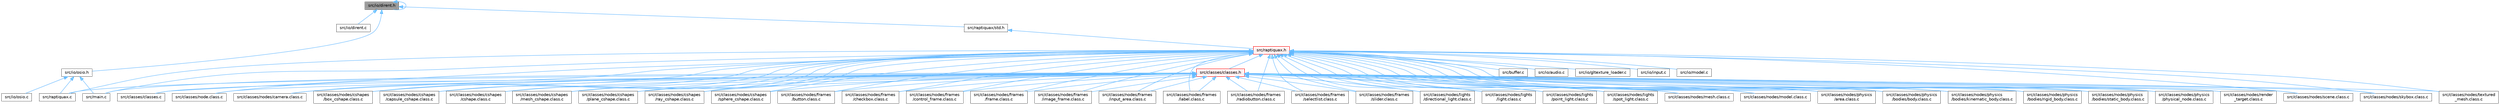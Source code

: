 digraph "src/io/dirent.h"
{
 // LATEX_PDF_SIZE
  bgcolor="transparent";
  edge [fontname=Helvetica,fontsize=10,labelfontname=Helvetica,labelfontsize=10];
  node [fontname=Helvetica,fontsize=10,shape=box,height=0.2,width=0.4];
  Node1 [id="Node000001",label="src/io/dirent.h",height=0.2,width=0.4,color="gray40", fillcolor="grey60", style="filled", fontcolor="black",tooltip=" "];
  Node1 -> Node2 [id="edge1_Node000001_Node000002",dir="back",color="steelblue1",style="solid",tooltip=" "];
  Node2 [id="Node000002",label="src/io/dirent.c",height=0.2,width=0.4,color="grey40", fillcolor="white", style="filled",URL="$dirent_8c.html",tooltip=" "];
  Node1 -> Node1 [id="edge2_Node000001_Node000001",dir="back",color="steelblue1",style="solid",tooltip=" "];
  Node1 -> Node3 [id="edge3_Node000001_Node000003",dir="back",color="steelblue1",style="solid",tooltip=" "];
  Node3 [id="Node000003",label="src/io/osio.h",height=0.2,width=0.4,color="grey40", fillcolor="white", style="filled",URL="$osio_8h.html",tooltip="File operations and error handling for the project."];
  Node3 -> Node4 [id="edge4_Node000003_Node000004",dir="back",color="steelblue1",style="solid",tooltip=" "];
  Node4 [id="Node000004",label="src/io/osio.c",height=0.2,width=0.4,color="grey40", fillcolor="white", style="filled",URL="$osio_8c.html",tooltip=" "];
  Node3 -> Node5 [id="edge5_Node000003_Node000005",dir="back",color="steelblue1",style="solid",tooltip=" "];
  Node5 [id="Node000005",label="src/main.c",height=0.2,width=0.4,color="grey40", fillcolor="white", style="filled",URL="$main_8c.html",tooltip=" "];
  Node3 -> Node6 [id="edge6_Node000003_Node000006",dir="back",color="steelblue1",style="solid",tooltip=" "];
  Node6 [id="Node000006",label="src/raptiquax.c",height=0.2,width=0.4,color="grey40", fillcolor="white", style="filled",URL="$raptiquax_8c.html",tooltip=" "];
  Node1 -> Node7 [id="edge7_Node000001_Node000007",dir="back",color="steelblue1",style="solid",tooltip=" "];
  Node7 [id="Node000007",label="src/raptiquax/std.h",height=0.2,width=0.4,color="grey40", fillcolor="white", style="filled",URL="$std_8h.html",tooltip=" "];
  Node7 -> Node8 [id="edge8_Node000007_Node000008",dir="back",color="steelblue1",style="solid",tooltip=" "];
  Node8 [id="Node000008",label="src/raptiquax.h",height=0.2,width=0.4,color="red", fillcolor="#FFF0F0", style="filled",URL="$raptiquax_8h.html",tooltip="This file contains type definitions for fixed-width integer types and floating-point types."];
  Node8 -> Node9 [id="edge9_Node000008_Node000009",dir="back",color="steelblue1",style="solid",tooltip=" "];
  Node9 [id="Node000009",label="src/buffer.c",height=0.2,width=0.4,color="grey40", fillcolor="white", style="filled",URL="$buffer_8c.html",tooltip=" "];
  Node8 -> Node10 [id="edge10_Node000008_Node000010",dir="back",color="steelblue1",style="solid",tooltip=" "];
  Node10 [id="Node000010",label="src/classes/classes.c",height=0.2,width=0.4,color="grey40", fillcolor="white", style="filled",URL="$classes_8c.html",tooltip=" "];
  Node8 -> Node11 [id="edge11_Node000008_Node000011",dir="back",color="steelblue1",style="solid",tooltip=" "];
  Node11 [id="Node000011",label="src/classes/classes.h",height=0.2,width=0.4,color="red", fillcolor="#FFF0F0", style="filled",URL="$classes_8h.html",tooltip=" "];
  Node11 -> Node10 [id="edge12_Node000011_Node000010",dir="back",color="steelblue1",style="solid",tooltip=" "];
  Node11 -> Node12 [id="edge13_Node000011_Node000012",dir="back",color="steelblue1",style="solid",tooltip=" "];
  Node12 [id="Node000012",label="src/classes/node.class.c",height=0.2,width=0.4,color="grey40", fillcolor="white", style="filled",URL="$node_8class_8c.html",tooltip="Implementation of the node class for the ProjetSDLOpenGLL2 project."];
  Node11 -> Node13 [id="edge14_Node000011_Node000013",dir="back",color="steelblue1",style="solid",tooltip=" "];
  Node13 [id="Node000013",label="src/classes/nodes/camera.class.c",height=0.2,width=0.4,color="grey40", fillcolor="white", style="filled",URL="$camera_8class_8c.html",tooltip="This file contains the implementation of the Camera class."];
  Node11 -> Node14 [id="edge15_Node000011_Node000014",dir="back",color="steelblue1",style="solid",tooltip=" "];
  Node14 [id="Node000014",label="src/classes/nodes/cshapes\l/box_cshape.class.c",height=0.2,width=0.4,color="grey40", fillcolor="white", style="filled",URL="$box__cshape_8class_8c.html",tooltip="This source file defines the BoxCShape class and its associated methods."];
  Node11 -> Node15 [id="edge16_Node000011_Node000015",dir="back",color="steelblue1",style="solid",tooltip=" "];
  Node15 [id="Node000015",label="src/classes/nodes/cshapes\l/capsule_cshape.class.c",height=0.2,width=0.4,color="grey40", fillcolor="white", style="filled",URL="$capsule__cshape_8class_8c.html",tooltip="This file defines the implementation of the capsule shape class."];
  Node11 -> Node16 [id="edge17_Node000011_Node000016",dir="back",color="steelblue1",style="solid",tooltip=" "];
  Node16 [id="Node000016",label="src/classes/nodes/cshapes\l/cshape.class.c",height=0.2,width=0.4,color="grey40", fillcolor="white", style="filled",URL="$cshape_8class_8c.html",tooltip="This file defines the implementation of various CShape classes."];
  Node11 -> Node17 [id="edge18_Node000011_Node000017",dir="back",color="steelblue1",style="solid",tooltip=" "];
  Node17 [id="Node000017",label="src/classes/nodes/cshapes\l/mesh_cshape.class.c",height=0.2,width=0.4,color="grey40", fillcolor="white", style="filled",URL="$mesh__cshape_8class_8c.html",tooltip="This file defines the implementation of mesh shapes for the project."];
  Node11 -> Node18 [id="edge19_Node000011_Node000018",dir="back",color="steelblue1",style="solid",tooltip=" "];
  Node18 [id="Node000018",label="src/classes/nodes/cshapes\l/plane_cshape.class.c",height=0.2,width=0.4,color="grey40", fillcolor="white", style="filled",URL="$plane__cshape_8class_8c.html",tooltip="This file defines the implementation of a plane shape class."];
  Node11 -> Node19 [id="edge20_Node000011_Node000019",dir="back",color="steelblue1",style="solid",tooltip=" "];
  Node19 [id="Node000019",label="src/classes/nodes/cshapes\l/ray_cshape.class.c",height=0.2,width=0.4,color="grey40", fillcolor="white", style="filled",URL="$ray__cshape_8class_8c.html",tooltip="This file defines the implementation of ray-casting shapes."];
  Node11 -> Node20 [id="edge21_Node000011_Node000020",dir="back",color="steelblue1",style="solid",tooltip=" "];
  Node20 [id="Node000020",label="src/classes/nodes/cshapes\l/sphere_cshape.class.c",height=0.2,width=0.4,color="grey40", fillcolor="white", style="filled",URL="$sphere__cshape_8class_8c.html",tooltip="This file contains the implementation of the SphereCShape class."];
  Node11 -> Node21 [id="edge22_Node000011_Node000021",dir="back",color="steelblue1",style="solid",tooltip=" "];
  Node21 [id="Node000021",label="src/classes/nodes/frames\l/button.class.c",height=0.2,width=0.4,color="grey40", fillcolor="white", style="filled",URL="$button_8class_8c.html",tooltip="This file defines the Button class and its associated methods."];
  Node11 -> Node22 [id="edge23_Node000011_Node000022",dir="back",color="steelblue1",style="solid",tooltip=" "];
  Node22 [id="Node000022",label="src/classes/nodes/frames\l/checkbox.class.c",height=0.2,width=0.4,color="grey40", fillcolor="white", style="filled",URL="$checkbox_8class_8c.html",tooltip="Implementation of the Checkbox class for the GUI framework."];
  Node11 -> Node23 [id="edge24_Node000011_Node000023",dir="back",color="steelblue1",style="solid",tooltip=" "];
  Node23 [id="Node000023",label="src/classes/nodes/frames\l/control_frame.class.c",height=0.2,width=0.4,color="grey40", fillcolor="white", style="filled",URL="$control__frame_8class_8c.html",tooltip="This file defines the implementation of the control frame class."];
  Node11 -> Node24 [id="edge25_Node000011_Node000024",dir="back",color="steelblue1",style="solid",tooltip=" "];
  Node24 [id="Node000024",label="src/classes/nodes/frames\l/frame.class.c",height=0.2,width=0.4,color="grey40", fillcolor="white", style="filled",URL="$frame_8class_8c.html",tooltip="This file defines the implementation of frame-related functionalities."];
  Node11 -> Node25 [id="edge26_Node000011_Node000025",dir="back",color="steelblue1",style="solid",tooltip=" "];
  Node25 [id="Node000025",label="src/classes/nodes/frames\l/image_frame.class.c",height=0.2,width=0.4,color="grey40", fillcolor="white", style="filled",URL="$image__frame_8class_8c.html",tooltip="This file contains the implementation of the ImageFrame class."];
  Node11 -> Node26 [id="edge27_Node000011_Node000026",dir="back",color="steelblue1",style="solid",tooltip=" "];
  Node26 [id="Node000026",label="src/classes/nodes/frames\l/input_area.class.c",height=0.2,width=0.4,color="grey40", fillcolor="white", style="filled",URL="$input__area_8class_8c.html",tooltip="This file defines the InputArea class and its associated methods."];
  Node11 -> Node27 [id="edge28_Node000011_Node000027",dir="back",color="steelblue1",style="solid",tooltip=" "];
  Node27 [id="Node000027",label="src/classes/nodes/frames\l/label.class.c",height=0.2,width=0.4,color="grey40", fillcolor="white", style="filled",URL="$label_8class_8c.html",tooltip="This file defines the Label class and its associated functions."];
  Node11 -> Node28 [id="edge29_Node000011_Node000028",dir="back",color="steelblue1",style="solid",tooltip=" "];
  Node28 [id="Node000028",label="src/classes/nodes/frames\l/radiobutton.class.c",height=0.2,width=0.4,color="grey40", fillcolor="white", style="filled",URL="$radiobutton_8class_8c.html",tooltip="Implementation of the RadioButton class."];
  Node11 -> Node29 [id="edge30_Node000011_Node000029",dir="back",color="steelblue1",style="solid",tooltip=" "];
  Node29 [id="Node000029",label="src/classes/nodes/frames\l/selectlist.class.c",height=0.2,width=0.4,color="grey40", fillcolor="white", style="filled",URL="$selectlist_8class_8c.html",tooltip="This file implements the functionality for a selectable list frame in the application."];
  Node11 -> Node30 [id="edge31_Node000011_Node000030",dir="back",color="steelblue1",style="solid",tooltip=" "];
  Node30 [id="Node000030",label="src/classes/nodes/frames\l/slider.class.c",height=0.2,width=0.4,color="grey40", fillcolor="white", style="filled",URL="$slider_8class_8c.html",tooltip=" "];
  Node11 -> Node31 [id="edge32_Node000011_Node000031",dir="back",color="steelblue1",style="solid",tooltip=" "];
  Node31 [id="Node000031",label="src/classes/nodes/lights\l/directional_light.class.c",height=0.2,width=0.4,color="grey40", fillcolor="white", style="filled",URL="$directional__light_8class_8c.html",tooltip="This file contains the implementation of the directional light class."];
  Node11 -> Node32 [id="edge33_Node000011_Node000032",dir="back",color="steelblue1",style="solid",tooltip=" "];
  Node32 [id="Node000032",label="src/classes/nodes/lights\l/light.class.c",height=0.2,width=0.4,color="grey40", fillcolor="white", style="filled",URL="$light_8class_8c.html",tooltip="This file contains the implementation of the light class for the project."];
  Node11 -> Node33 [id="edge34_Node000011_Node000033",dir="back",color="steelblue1",style="solid",tooltip=" "];
  Node33 [id="Node000033",label="src/classes/nodes/lights\l/point_light.class.c",height=0.2,width=0.4,color="grey40", fillcolor="white", style="filled",URL="$point__light_8class_8c.html",tooltip="This file contains the implementation of the PointLight class."];
  Node11 -> Node34 [id="edge35_Node000011_Node000034",dir="back",color="steelblue1",style="solid",tooltip=" "];
  Node34 [id="Node000034",label="src/classes/nodes/lights\l/spot_light.class.c",height=0.2,width=0.4,color="grey40", fillcolor="white", style="filled",URL="$spot__light_8class_8c.html",tooltip="This file contains the implementation of the SpotLight class."];
  Node11 -> Node35 [id="edge36_Node000011_Node000035",dir="back",color="steelblue1",style="solid",tooltip=" "];
  Node35 [id="Node000035",label="src/classes/nodes/mesh.class.c",height=0.2,width=0.4,color="grey40", fillcolor="white", style="filled",URL="$mesh_8class_8c.html",tooltip="This file defines the implementation of the Mesh class."];
  Node11 -> Node36 [id="edge37_Node000011_Node000036",dir="back",color="steelblue1",style="solid",tooltip=" "];
  Node36 [id="Node000036",label="src/classes/nodes/model.class.c",height=0.2,width=0.4,color="grey40", fillcolor="white", style="filled",URL="$model_8class_8c.html",tooltip="This file contains the implementation of the model class."];
  Node11 -> Node37 [id="edge38_Node000011_Node000037",dir="back",color="steelblue1",style="solid",tooltip=" "];
  Node37 [id="Node000037",label="src/classes/nodes/physics\l/area.class.c",height=0.2,width=0.4,color="grey40", fillcolor="white", style="filled",URL="$area_8class_8c.html",tooltip="This file handles the physics area nodes in the project."];
  Node11 -> Node38 [id="edge39_Node000011_Node000038",dir="back",color="steelblue1",style="solid",tooltip=" "];
  Node38 [id="Node000038",label="src/classes/nodes/physics\l/bodies/body.class.c",height=0.2,width=0.4,color="grey40", fillcolor="white", style="filled",URL="$body_8class_8c.html",tooltip="This file defines the body class for the physics engine."];
  Node11 -> Node39 [id="edge40_Node000011_Node000039",dir="back",color="steelblue1",style="solid",tooltip=" "];
  Node39 [id="Node000039",label="src/classes/nodes/physics\l/bodies/kinematic_body.class.c",height=0.2,width=0.4,color="grey40", fillcolor="white", style="filled",URL="$kinematic__body_8class_8c.html",tooltip="This file defines the implementation of kinematic bodies for the physics engine."];
  Node11 -> Node40 [id="edge41_Node000011_Node000040",dir="back",color="steelblue1",style="solid",tooltip=" "];
  Node40 [id="Node000040",label="src/classes/nodes/physics\l/bodies/rigid_body.class.c",height=0.2,width=0.4,color="grey40", fillcolor="white", style="filled",URL="$rigid__body_8class_8c.html",tooltip="This source file defines the implementation of rigid body physics for the project."];
  Node11 -> Node41 [id="edge42_Node000011_Node000041",dir="back",color="steelblue1",style="solid",tooltip=" "];
  Node41 [id="Node000041",label="src/classes/nodes/physics\l/bodies/static_body.class.c",height=0.2,width=0.4,color="grey40", fillcolor="white", style="filled",URL="$static__body_8class_8c.html",tooltip="This file defines the implementation of static bodies in the physics engine."];
  Node11 -> Node42 [id="edge43_Node000011_Node000042",dir="back",color="steelblue1",style="solid",tooltip=" "];
  Node42 [id="Node000042",label="src/classes/nodes/physics\l/physical_node.class.c",height=0.2,width=0.4,color="grey40", fillcolor="white", style="filled",URL="$physical__node_8class_8c.html",tooltip="This file contains the implementation of the PhysicalNode class."];
  Node11 -> Node43 [id="edge44_Node000011_Node000043",dir="back",color="steelblue1",style="solid",tooltip=" "];
  Node43 [id="Node000043",label="src/classes/nodes/render\l_target.class.c",height=0.2,width=0.4,color="grey40", fillcolor="white", style="filled",URL="$render__target_8class_8c.html",tooltip="Framebuffer class implementation."];
  Node11 -> Node44 [id="edge45_Node000011_Node000044",dir="back",color="steelblue1",style="solid",tooltip=" "];
  Node44 [id="Node000044",label="src/classes/nodes/scene.class.c",height=0.2,width=0.4,color="grey40", fillcolor="white", style="filled",URL="$scene_8class_8c.html",tooltip="This file contains the implementation of the scene class."];
  Node11 -> Node45 [id="edge46_Node000011_Node000045",dir="back",color="steelblue1",style="solid",tooltip=" "];
  Node45 [id="Node000045",label="src/classes/nodes/skybox.class.c",height=0.2,width=0.4,color="grey40", fillcolor="white", style="filled",URL="$skybox_8class_8c.html",tooltip="This file contains the implementation of the Skybox class."];
  Node11 -> Node46 [id="edge47_Node000011_Node000046",dir="back",color="steelblue1",style="solid",tooltip=" "];
  Node46 [id="Node000046",label="src/classes/nodes/textured\l_mesh.class.c",height=0.2,width=0.4,color="grey40", fillcolor="white", style="filled",URL="$textured__mesh_8class_8c.html",tooltip="This file contains the implementation of the TexturedMesh class."];
  Node11 -> Node5 [id="edge48_Node000011_Node000005",dir="back",color="steelblue1",style="solid",tooltip=" "];
  Node11 -> Node6 [id="edge49_Node000011_Node000006",dir="back",color="steelblue1",style="solid",tooltip=" "];
  Node8 -> Node12 [id="edge50_Node000008_Node000012",dir="back",color="steelblue1",style="solid",tooltip=" "];
  Node8 -> Node13 [id="edge51_Node000008_Node000013",dir="back",color="steelblue1",style="solid",tooltip=" "];
  Node8 -> Node14 [id="edge52_Node000008_Node000014",dir="back",color="steelblue1",style="solid",tooltip=" "];
  Node8 -> Node15 [id="edge53_Node000008_Node000015",dir="back",color="steelblue1",style="solid",tooltip=" "];
  Node8 -> Node16 [id="edge54_Node000008_Node000016",dir="back",color="steelblue1",style="solid",tooltip=" "];
  Node8 -> Node17 [id="edge55_Node000008_Node000017",dir="back",color="steelblue1",style="solid",tooltip=" "];
  Node8 -> Node18 [id="edge56_Node000008_Node000018",dir="back",color="steelblue1",style="solid",tooltip=" "];
  Node8 -> Node19 [id="edge57_Node000008_Node000019",dir="back",color="steelblue1",style="solid",tooltip=" "];
  Node8 -> Node20 [id="edge58_Node000008_Node000020",dir="back",color="steelblue1",style="solid",tooltip=" "];
  Node8 -> Node21 [id="edge59_Node000008_Node000021",dir="back",color="steelblue1",style="solid",tooltip=" "];
  Node8 -> Node22 [id="edge60_Node000008_Node000022",dir="back",color="steelblue1",style="solid",tooltip=" "];
  Node8 -> Node23 [id="edge61_Node000008_Node000023",dir="back",color="steelblue1",style="solid",tooltip=" "];
  Node8 -> Node24 [id="edge62_Node000008_Node000024",dir="back",color="steelblue1",style="solid",tooltip=" "];
  Node8 -> Node25 [id="edge63_Node000008_Node000025",dir="back",color="steelblue1",style="solid",tooltip=" "];
  Node8 -> Node26 [id="edge64_Node000008_Node000026",dir="back",color="steelblue1",style="solid",tooltip=" "];
  Node8 -> Node27 [id="edge65_Node000008_Node000027",dir="back",color="steelblue1",style="solid",tooltip=" "];
  Node8 -> Node28 [id="edge66_Node000008_Node000028",dir="back",color="steelblue1",style="solid",tooltip=" "];
  Node8 -> Node29 [id="edge67_Node000008_Node000029",dir="back",color="steelblue1",style="solid",tooltip=" "];
  Node8 -> Node30 [id="edge68_Node000008_Node000030",dir="back",color="steelblue1",style="solid",tooltip=" "];
  Node8 -> Node31 [id="edge69_Node000008_Node000031",dir="back",color="steelblue1",style="solid",tooltip=" "];
  Node8 -> Node32 [id="edge70_Node000008_Node000032",dir="back",color="steelblue1",style="solid",tooltip=" "];
  Node8 -> Node33 [id="edge71_Node000008_Node000033",dir="back",color="steelblue1",style="solid",tooltip=" "];
  Node8 -> Node34 [id="edge72_Node000008_Node000034",dir="back",color="steelblue1",style="solid",tooltip=" "];
  Node8 -> Node35 [id="edge73_Node000008_Node000035",dir="back",color="steelblue1",style="solid",tooltip=" "];
  Node8 -> Node36 [id="edge74_Node000008_Node000036",dir="back",color="steelblue1",style="solid",tooltip=" "];
  Node8 -> Node37 [id="edge75_Node000008_Node000037",dir="back",color="steelblue1",style="solid",tooltip=" "];
  Node8 -> Node38 [id="edge76_Node000008_Node000038",dir="back",color="steelblue1",style="solid",tooltip=" "];
  Node8 -> Node39 [id="edge77_Node000008_Node000039",dir="back",color="steelblue1",style="solid",tooltip=" "];
  Node8 -> Node40 [id="edge78_Node000008_Node000040",dir="back",color="steelblue1",style="solid",tooltip=" "];
  Node8 -> Node41 [id="edge79_Node000008_Node000041",dir="back",color="steelblue1",style="solid",tooltip=" "];
  Node8 -> Node42 [id="edge80_Node000008_Node000042",dir="back",color="steelblue1",style="solid",tooltip=" "];
  Node8 -> Node43 [id="edge81_Node000008_Node000043",dir="back",color="steelblue1",style="solid",tooltip=" "];
  Node8 -> Node44 [id="edge82_Node000008_Node000044",dir="back",color="steelblue1",style="solid",tooltip=" "];
  Node8 -> Node45 [id="edge83_Node000008_Node000045",dir="back",color="steelblue1",style="solid",tooltip=" "];
  Node8 -> Node46 [id="edge84_Node000008_Node000046",dir="back",color="steelblue1",style="solid",tooltip=" "];
  Node8 -> Node56 [id="edge85_Node000008_Node000056",dir="back",color="steelblue1",style="solid",tooltip=" "];
  Node56 [id="Node000056",label="src/io/audio.c",height=0.2,width=0.4,color="grey40", fillcolor="white", style="filled",URL="$audio_8c.html",tooltip=" "];
  Node8 -> Node57 [id="edge86_Node000008_Node000057",dir="back",color="steelblue1",style="solid",tooltip=" "];
  Node57 [id="Node000057",label="src/io/gltexture_loader.c",height=0.2,width=0.4,color="grey40", fillcolor="white", style="filled",URL="$gltexture__loader_8c.html",tooltip=" "];
  Node8 -> Node58 [id="edge87_Node000008_Node000058",dir="back",color="steelblue1",style="solid",tooltip=" "];
  Node58 [id="Node000058",label="src/io/input.c",height=0.2,width=0.4,color="grey40", fillcolor="white", style="filled",URL="$input_8c.html",tooltip=" "];
  Node8 -> Node59 [id="edge88_Node000008_Node000059",dir="back",color="steelblue1",style="solid",tooltip=" "];
  Node59 [id="Node000059",label="src/io/model.c",height=0.2,width=0.4,color="grey40", fillcolor="white", style="filled",URL="$model_8c.html",tooltip=" "];
  Node8 -> Node5 [id="edge89_Node000008_Node000005",dir="back",color="steelblue1",style="solid",tooltip=" "];
  Node8 -> Node6 [id="edge90_Node000008_Node000006",dir="back",color="steelblue1",style="solid",tooltip=" "];
}
